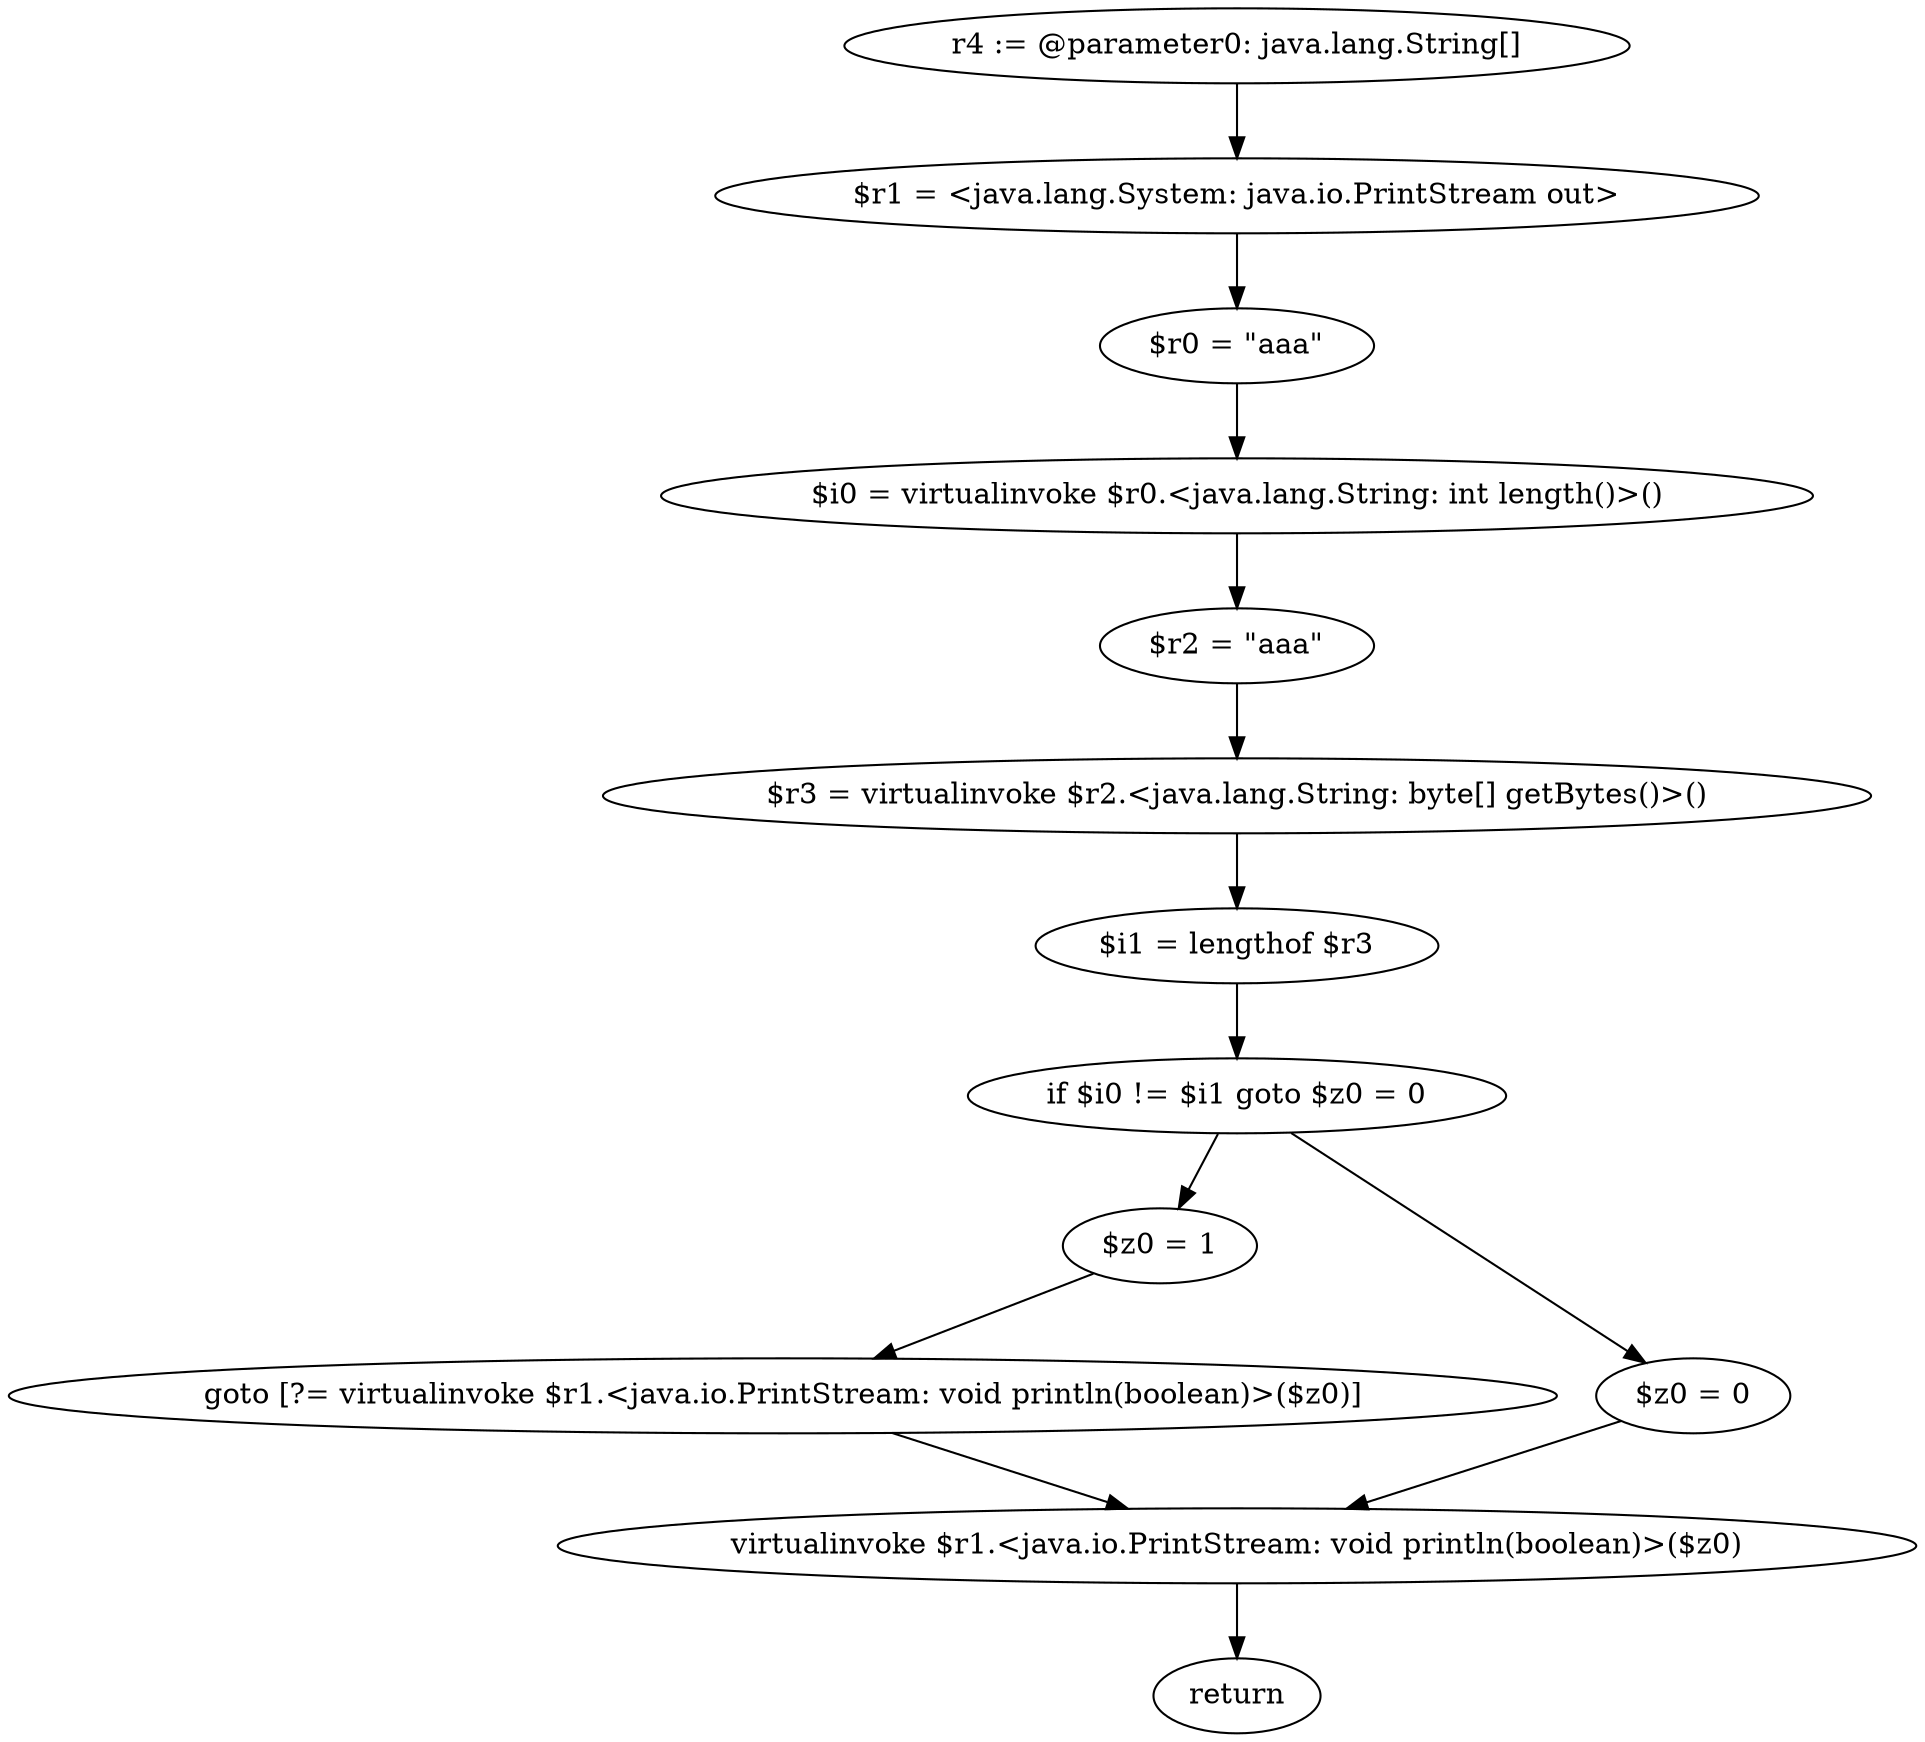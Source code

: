 digraph "unitGraph" {
    "r4 := @parameter0: java.lang.String[]"
    "$r1 = <java.lang.System: java.io.PrintStream out>"
    "$r0 = \"aaa\""
    "$i0 = virtualinvoke $r0.<java.lang.String: int length()>()"
    "$r2 = \"aaa\""
    "$r3 = virtualinvoke $r2.<java.lang.String: byte[] getBytes()>()"
    "$i1 = lengthof $r3"
    "if $i0 != $i1 goto $z0 = 0"
    "$z0 = 1"
    "goto [?= virtualinvoke $r1.<java.io.PrintStream: void println(boolean)>($z0)]"
    "$z0 = 0"
    "virtualinvoke $r1.<java.io.PrintStream: void println(boolean)>($z0)"
    "return"
    "r4 := @parameter0: java.lang.String[]"->"$r1 = <java.lang.System: java.io.PrintStream out>";
    "$r1 = <java.lang.System: java.io.PrintStream out>"->"$r0 = \"aaa\"";
    "$r0 = \"aaa\""->"$i0 = virtualinvoke $r0.<java.lang.String: int length()>()";
    "$i0 = virtualinvoke $r0.<java.lang.String: int length()>()"->"$r2 = \"aaa\"";
    "$r2 = \"aaa\""->"$r3 = virtualinvoke $r2.<java.lang.String: byte[] getBytes()>()";
    "$r3 = virtualinvoke $r2.<java.lang.String: byte[] getBytes()>()"->"$i1 = lengthof $r3";
    "$i1 = lengthof $r3"->"if $i0 != $i1 goto $z0 = 0";
    "if $i0 != $i1 goto $z0 = 0"->"$z0 = 1";
    "if $i0 != $i1 goto $z0 = 0"->"$z0 = 0";
    "$z0 = 1"->"goto [?= virtualinvoke $r1.<java.io.PrintStream: void println(boolean)>($z0)]";
    "goto [?= virtualinvoke $r1.<java.io.PrintStream: void println(boolean)>($z0)]"->"virtualinvoke $r1.<java.io.PrintStream: void println(boolean)>($z0)";
    "$z0 = 0"->"virtualinvoke $r1.<java.io.PrintStream: void println(boolean)>($z0)";
    "virtualinvoke $r1.<java.io.PrintStream: void println(boolean)>($z0)"->"return";
}
